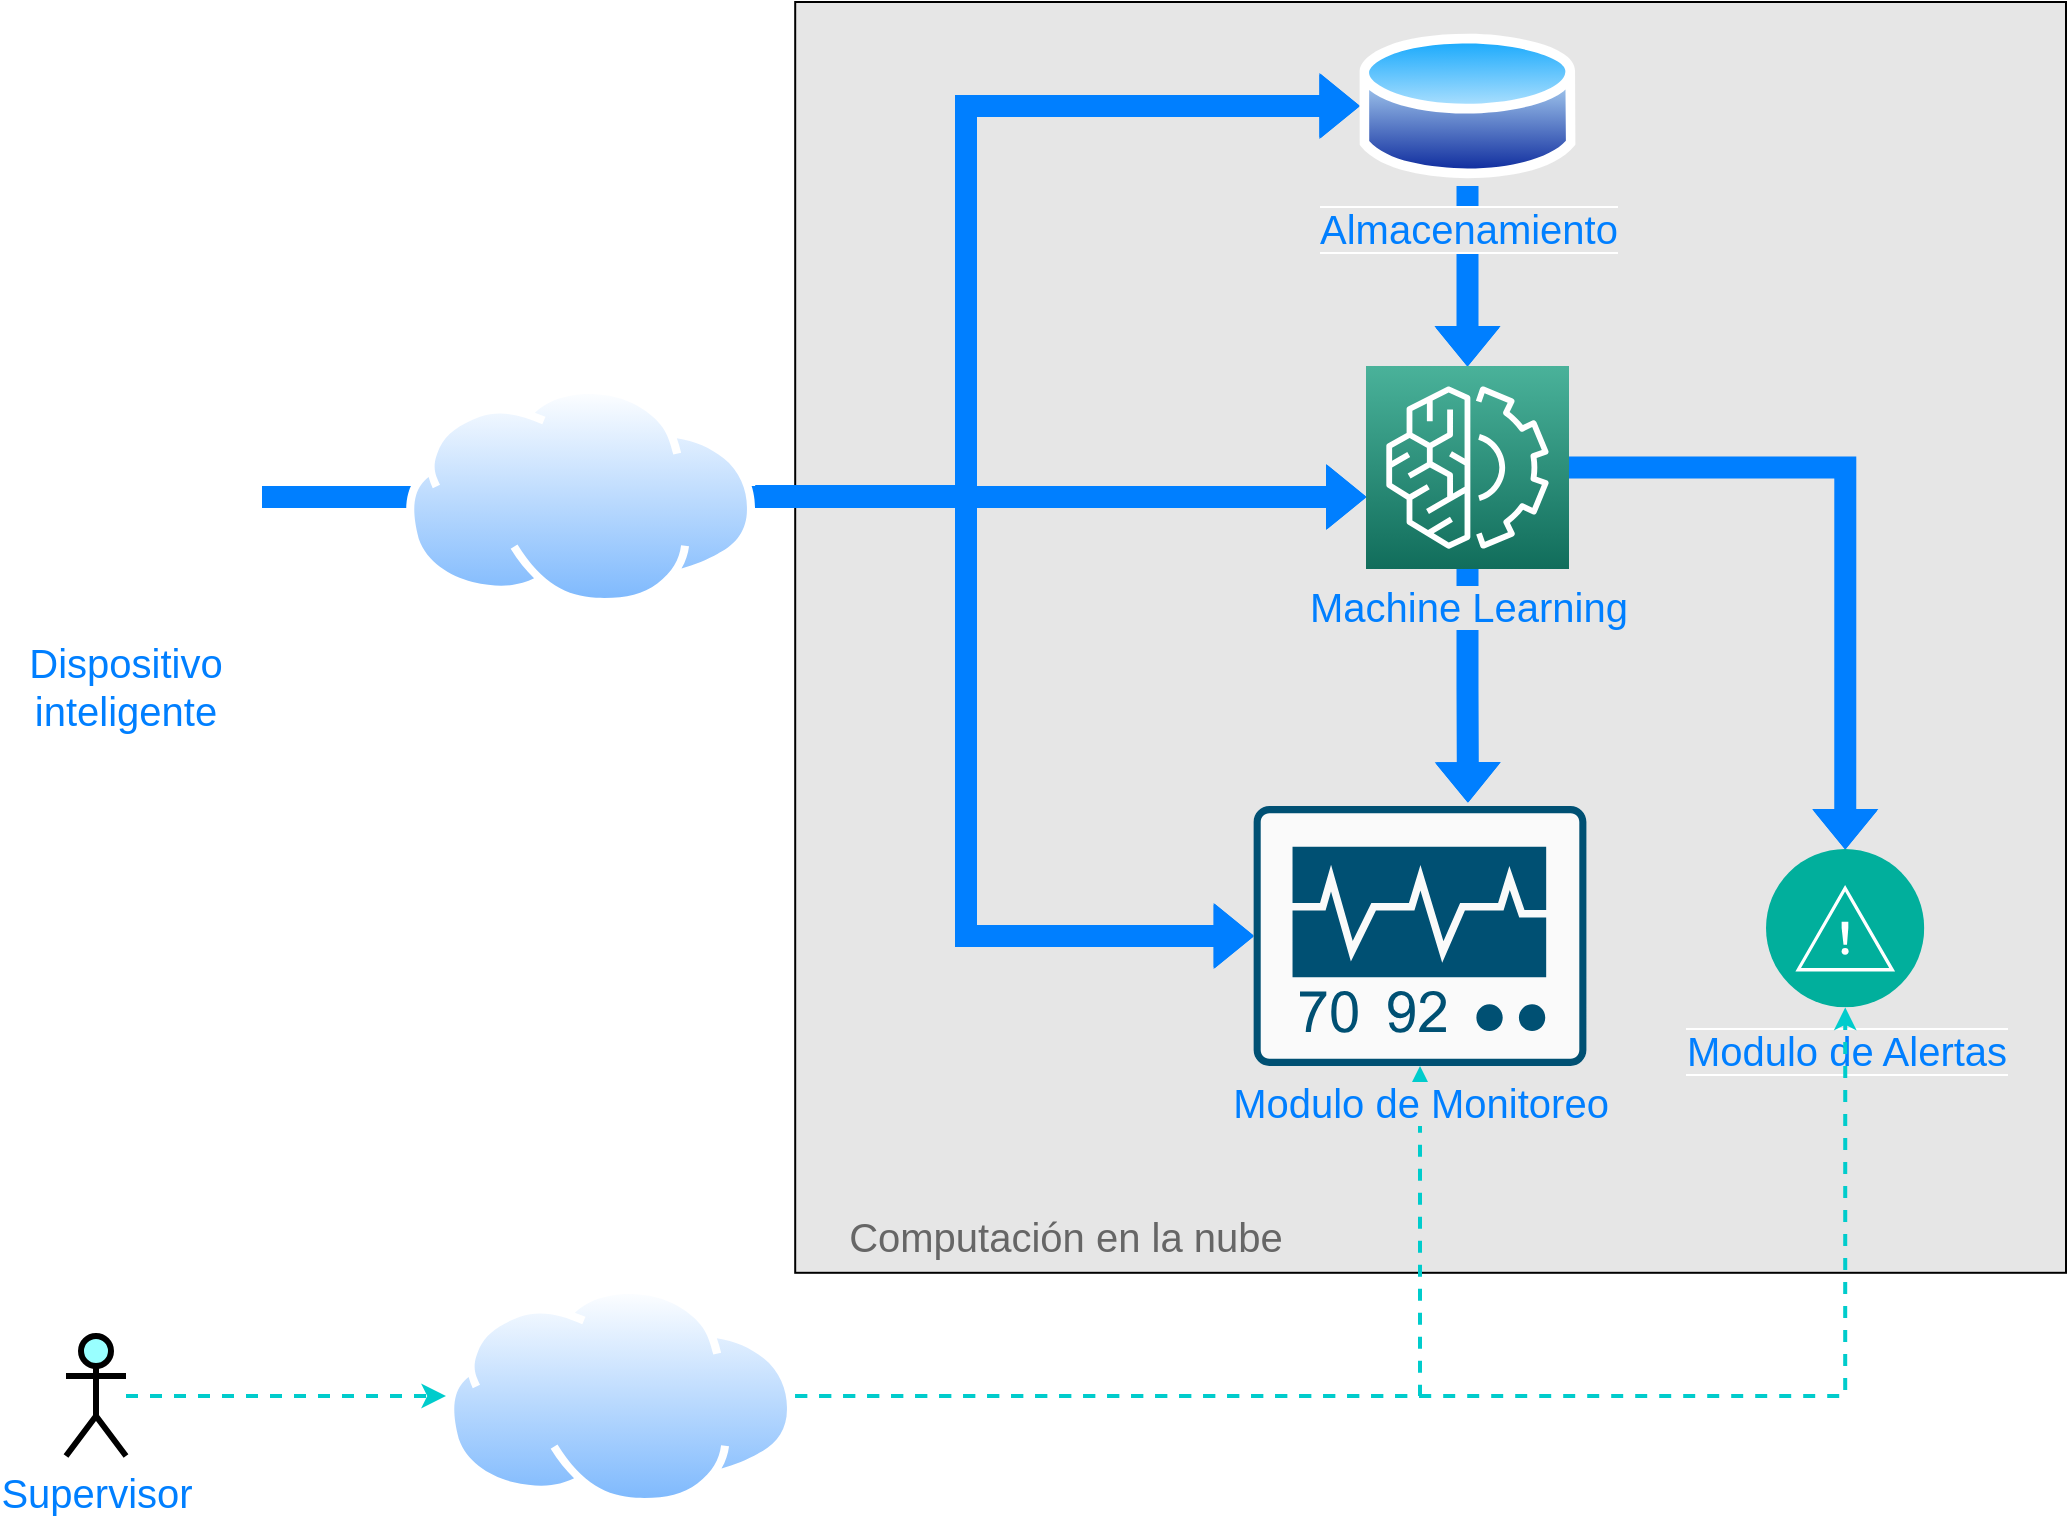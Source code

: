 <mxfile version="14.6.9" type="github">
  <diagram id="Ht1M8jgEwFfnCIfOTk4-" name="Page-1">
    <mxGraphModel dx="1422" dy="737" grid="1" gridSize="10" guides="1" tooltips="1" connect="1" arrows="1" fold="1" page="1" pageScale="1" pageWidth="1169" pageHeight="827" math="0" shadow="0">
      <root>
        <mxCell id="0" />
        <mxCell id="1" parent="0" />
        <mxCell id="dE47ROB5_2UvVx-lNuy7-37" value="" style="whiteSpace=wrap;html=1;aspect=fixed;fillColor=#E6E6E6;" vertex="1" parent="1">
          <mxGeometry x="464.6" y="18" width="635.4" height="635.4" as="geometry" />
        </mxCell>
        <mxCell id="dE47ROB5_2UvVx-lNuy7-39" style="edgeStyle=orthogonalEdgeStyle;rounded=0;orthogonalLoop=1;jettySize=auto;html=1;fillColor=#00CCCC;gradientColor=none;dashed=1;strokeWidth=2;strokeColor=#00CCCC;" edge="1" parent="1" source="dE47ROB5_2UvVx-lNuy7-33" target="dE47ROB5_2UvVx-lNuy7-24">
          <mxGeometry relative="1" as="geometry">
            <Array as="points">
              <mxPoint x="777" y="715" />
            </Array>
          </mxGeometry>
        </mxCell>
        <mxCell id="dE47ROB5_2UvVx-lNuy7-1" value="" style="edgeStyle=orthogonalEdgeStyle;rounded=0;orthogonalLoop=1;jettySize=auto;html=1;strokeColor=#007FFF;shape=flexArrow;fillColor=#007FFF;strokeWidth=1;" edge="1" parent="1" source="dE47ROB5_2UvVx-lNuy7-3" target="dE47ROB5_2UvVx-lNuy7-4">
          <mxGeometry relative="1" as="geometry">
            <mxPoint x="423.7" y="148" as="sourcePoint" />
            <mxPoint x="462.7" y="246" as="targetPoint" />
            <Array as="points">
              <mxPoint x="550" y="266" />
              <mxPoint x="550" y="70" />
            </Array>
          </mxGeometry>
        </mxCell>
        <mxCell id="dE47ROB5_2UvVx-lNuy7-18" style="edgeStyle=orthogonalEdgeStyle;rounded=0;orthogonalLoop=1;jettySize=auto;html=1;strokeColor=#007FFF;shape=flexArrow;fillColor=#007FFF;" edge="1" parent="1" source="dE47ROB5_2UvVx-lNuy7-3" target="dE47ROB5_2UvVx-lNuy7-5">
          <mxGeometry relative="1" as="geometry">
            <Array as="points">
              <mxPoint x="350" y="266" />
              <mxPoint x="350" y="266" />
            </Array>
          </mxGeometry>
        </mxCell>
        <mxCell id="dE47ROB5_2UvVx-lNuy7-3" value="" style="shape=image;html=1;verticalAlign=top;verticalLabelPosition=bottom;labelBackgroundColor=#ffffff;imageAspect=0;aspect=fixed;image=https://cdn1.iconfinder.com/data/icons/line-free/24/Smart_watch-128.png" vertex="1" parent="1">
          <mxGeometry x="70" y="201.5" width="128" height="128" as="geometry" />
        </mxCell>
        <mxCell id="dE47ROB5_2UvVx-lNuy7-29" style="edgeStyle=orthogonalEdgeStyle;shape=flexArrow;rounded=0;orthogonalLoop=1;jettySize=auto;html=1;entryX=0.5;entryY=0;entryDx=0;entryDy=0;entryPerimeter=0;strokeColor=#007FFF;fillColor=#007FFF;gradientColor=none;" edge="1" parent="1" source="dE47ROB5_2UvVx-lNuy7-4" target="dE47ROB5_2UvVx-lNuy7-5">
          <mxGeometry relative="1" as="geometry" />
        </mxCell>
        <mxCell id="dE47ROB5_2UvVx-lNuy7-4" value="&lt;font style=&quot;font-size: 20px ; background-color: rgb(230 , 230 , 230)&quot; color=&quot;#007fff&quot;&gt;Almacenamiento&lt;/font&gt;" style="aspect=fixed;perimeter=ellipsePerimeter;html=1;align=center;shadow=0;dashed=0;spacingTop=3;image;image=img/lib/active_directory/database.svg;" vertex="1" parent="1">
          <mxGeometry x="746.7" y="30" width="108.11" height="80" as="geometry" />
        </mxCell>
        <mxCell id="dE47ROB5_2UvVx-lNuy7-28" style="edgeStyle=orthogonalEdgeStyle;shape=flexArrow;rounded=0;orthogonalLoop=1;jettySize=auto;html=1;strokeColor=#007FFF;fillColor=#007FFF;gradientColor=none;" edge="1" parent="1" source="dE47ROB5_2UvVx-lNuy7-5" target="dE47ROB5_2UvVx-lNuy7-27">
          <mxGeometry relative="1" as="geometry" />
        </mxCell>
        <mxCell id="dE47ROB5_2UvVx-lNuy7-30" value="" style="edgeStyle=orthogonalEdgeStyle;shape=flexArrow;rounded=0;orthogonalLoop=1;jettySize=auto;html=1;strokeColor=#007FFF;fillColor=#007FFF;gradientColor=none;entryX=0.644;entryY=-0.015;entryDx=0;entryDy=0;entryPerimeter=0;" edge="1" parent="1" source="dE47ROB5_2UvVx-lNuy7-5" target="dE47ROB5_2UvVx-lNuy7-24">
          <mxGeometry relative="1" as="geometry" />
        </mxCell>
        <mxCell id="dE47ROB5_2UvVx-lNuy7-5" value="&lt;font style=&quot;font-size: 20px ; background-color: rgb(230 , 230 , 230)&quot; color=&quot;#007fff&quot;&gt;Machine Learning&lt;/font&gt;" style="points=[[0,0,0],[0.25,0,0],[0.5,0,0],[0.75,0,0],[1,0,0],[0,1,0],[0.25,1,0],[0.5,1,0],[0.75,1,0],[1,1,0],[0,0.25,0],[0,0.5,0],[0,0.75,0],[1,0.25,0],[1,0.5,0],[1,0.75,0]];outlineConnect=0;fontColor=#232F3E;gradientColor=#4AB29A;gradientDirection=north;fillColor=#116D5B;strokeColor=#ffffff;dashed=0;verticalLabelPosition=bottom;verticalAlign=top;align=center;html=1;fontSize=12;fontStyle=0;aspect=fixed;shape=mxgraph.aws4.resourceIcon;resIcon=mxgraph.aws4.machine_learning;" vertex="1" parent="1">
          <mxGeometry x="750" y="200" width="101.5" height="101.5" as="geometry" />
        </mxCell>
        <mxCell id="dE47ROB5_2UvVx-lNuy7-26" style="edgeStyle=orthogonalEdgeStyle;shape=flexArrow;rounded=0;orthogonalLoop=1;jettySize=auto;html=1;entryX=0;entryY=0.5;entryDx=0;entryDy=0;entryPerimeter=0;strokeColor=#007FFF;fillColor=#007FFF;gradientColor=none;" edge="1" parent="1" source="dE47ROB5_2UvVx-lNuy7-23" target="dE47ROB5_2UvVx-lNuy7-24">
          <mxGeometry relative="1" as="geometry">
            <Array as="points">
              <mxPoint x="550" y="265" />
              <mxPoint x="550" y="485" />
            </Array>
          </mxGeometry>
        </mxCell>
        <mxCell id="dE47ROB5_2UvVx-lNuy7-23" value="" style="aspect=fixed;perimeter=ellipsePerimeter;html=1;align=center;shadow=0;dashed=0;spacingTop=3;image;image=img/lib/active_directory/internet_cloud.svg;" vertex="1" parent="1">
          <mxGeometry x="270" y="210" width="174.6" height="110" as="geometry" />
        </mxCell>
        <mxCell id="dE47ROB5_2UvVx-lNuy7-24" value="&lt;font style=&quot;font-size: 20px ; background-color: rgb(230 , 230 , 230)&quot; color=&quot;#007fff&quot;&gt;Modulo de Monitoreo&lt;/font&gt;" style="points=[[0.015,0.015,0],[0.985,0.015,0],[0.985,0.985,0],[0.015,0.985,0],[0.25,0,0],[0.5,0,0],[0.75,0,0],[1,0.25,0],[1,0.5,0],[1,0.75,0],[0.75,1,0],[0.5,1,0],[0.25,1,0],[0,0.75,0],[0,0.5,0],[0,0.25,0]];verticalLabelPosition=bottom;html=1;verticalAlign=top;aspect=fixed;align=center;pointerEvents=1;shape=mxgraph.cisco19.rect;prIcon=monitor;fillColor=#FAFAFA;strokeColor=#005073;" vertex="1" parent="1">
          <mxGeometry x="693.81" y="420" width="166.4" height="130" as="geometry" />
        </mxCell>
        <mxCell id="dE47ROB5_2UvVx-lNuy7-27" value="&lt;font style=&quot;font-size: 20px ; background-color: rgb(230 , 230 , 230)&quot; color=&quot;#007fff&quot;&gt;Modulo de Alertas&lt;/font&gt;" style="aspect=fixed;perimeter=ellipsePerimeter;html=1;align=center;shadow=0;dashed=0;fontColor=#4277BB;labelBackgroundColor=#ffffff;fontSize=12;spacingTop=3;image;image=img/lib/ibm/management/alert_notification.svg;" vertex="1" parent="1">
          <mxGeometry x="950" y="441.5" width="79.25" height="79.25" as="geometry" />
        </mxCell>
        <mxCell id="dE47ROB5_2UvVx-lNuy7-34" style="edgeStyle=orthogonalEdgeStyle;rounded=0;orthogonalLoop=1;jettySize=auto;html=1;fillColor=#d5e8d4;dashed=1;strokeWidth=2;strokeColor=#00CCCC;" edge="1" parent="1" source="dE47ROB5_2UvVx-lNuy7-32" target="dE47ROB5_2UvVx-lNuy7-33">
          <mxGeometry relative="1" as="geometry">
            <Array as="points">
              <mxPoint x="240" y="715" />
              <mxPoint x="240" y="715" />
            </Array>
          </mxGeometry>
        </mxCell>
        <mxCell id="dE47ROB5_2UvVx-lNuy7-32" value="&lt;font style=&quot;font-size: 20px&quot; color=&quot;#007fff&quot;&gt;Supervisor&lt;/font&gt;" style="shape=umlActor;verticalLabelPosition=bottom;verticalAlign=top;html=1;outlineConnect=0;fillColor=#99FFFF;strokeWidth=3;" vertex="1" parent="1">
          <mxGeometry x="100" y="685" width="30" height="60" as="geometry" />
        </mxCell>
        <mxCell id="dE47ROB5_2UvVx-lNuy7-33" value="" style="aspect=fixed;perimeter=ellipsePerimeter;html=1;align=center;shadow=0;dashed=0;spacingTop=3;image;image=img/lib/active_directory/internet_cloud.svg;" vertex="1" parent="1">
          <mxGeometry x="290" y="660" width="174.6" height="110" as="geometry" />
        </mxCell>
        <mxCell id="dE47ROB5_2UvVx-lNuy7-40" style="edgeStyle=orthogonalEdgeStyle;rounded=0;orthogonalLoop=1;jettySize=auto;html=1;entryX=0.5;entryY=1;entryDx=0;entryDy=0;fillColor=#00CCCC;gradientColor=none;dashed=1;endSize=5;startSize=5;strokeWidth=2;strokeColor=#00CCCC;" edge="1" parent="1" source="dE47ROB5_2UvVx-lNuy7-33" target="dE47ROB5_2UvVx-lNuy7-27">
          <mxGeometry relative="1" as="geometry" />
        </mxCell>
        <mxCell id="dE47ROB5_2UvVx-lNuy7-44" value="&lt;font style=&quot;font-size: 20px&quot; color=&quot;#666666&quot;&gt;Computación en la nube&lt;/font&gt;" style="text;html=1;strokeColor=none;fillColor=none;align=center;verticalAlign=middle;whiteSpace=wrap;rounded=0;" vertex="1" parent="1">
          <mxGeometry x="470" y="630" width="260" height="10" as="geometry" />
        </mxCell>
        <mxCell id="dE47ROB5_2UvVx-lNuy7-47" value="&lt;font style=&quot;font-size: 20px&quot; color=&quot;#007fff&quot;&gt;Dispositivo inteligente&lt;/font&gt;" style="text;html=1;strokeColor=none;fillColor=none;align=center;verticalAlign=middle;whiteSpace=wrap;rounded=0;strokeWidth=3;" vertex="1" parent="1">
          <mxGeometry x="70" y="340" width="120" height="40" as="geometry" />
        </mxCell>
      </root>
    </mxGraphModel>
  </diagram>
</mxfile>

